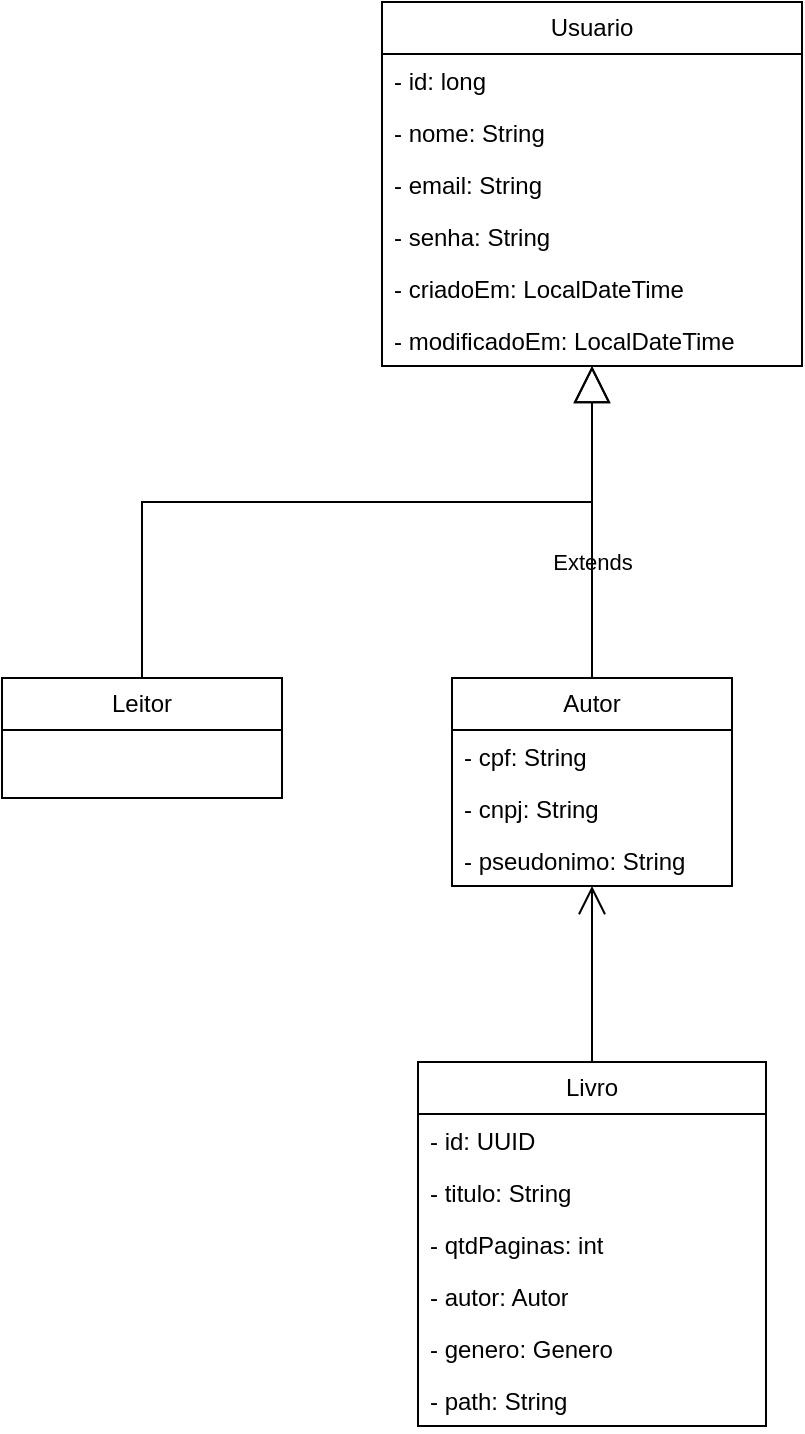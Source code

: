 <mxfile version="25.0.3">
  <diagram name="Página-1" id="kePlmxGpmtF4XziNF2wc">
    <mxGraphModel dx="1414" dy="865" grid="1" gridSize="10" guides="1" tooltips="1" connect="1" arrows="1" fold="1" page="1" pageScale="1" pageWidth="827" pageHeight="1169" math="0" shadow="0">
      <root>
        <mxCell id="0" />
        <mxCell id="1" parent="0" />
        <mxCell id="WqoEhId0y--rwxdPDdoJ-51" value="Usuario" style="swimlane;fontStyle=0;childLayout=stackLayout;horizontal=1;startSize=26;fillColor=none;horizontalStack=0;resizeParent=1;resizeParentMax=0;resizeLast=0;collapsible=1;marginBottom=0;whiteSpace=wrap;html=1;" parent="1" vertex="1">
          <mxGeometry x="270" y="330" width="210" height="182" as="geometry" />
        </mxCell>
        <mxCell id="WqoEhId0y--rwxdPDdoJ-65" value="- id: long&lt;div&gt;&lt;br&gt;&lt;/div&gt;" style="text;strokeColor=none;fillColor=none;align=left;verticalAlign=top;spacingLeft=4;spacingRight=4;overflow=hidden;rotatable=0;points=[[0,0.5],[1,0.5]];portConstraint=eastwest;whiteSpace=wrap;html=1;" parent="WqoEhId0y--rwxdPDdoJ-51" vertex="1">
          <mxGeometry y="26" width="210" height="26" as="geometry" />
        </mxCell>
        <mxCell id="WqoEhId0y--rwxdPDdoJ-67" value="- nome: String" style="text;strokeColor=none;fillColor=none;align=left;verticalAlign=top;spacingLeft=4;spacingRight=4;overflow=hidden;rotatable=0;points=[[0,0.5],[1,0.5]];portConstraint=eastwest;whiteSpace=wrap;html=1;" parent="WqoEhId0y--rwxdPDdoJ-51" vertex="1">
          <mxGeometry y="52" width="210" height="26" as="geometry" />
        </mxCell>
        <mxCell id="WqoEhId0y--rwxdPDdoJ-66" value="- email: String" style="text;strokeColor=none;fillColor=none;align=left;verticalAlign=top;spacingLeft=4;spacingRight=4;overflow=hidden;rotatable=0;points=[[0,0.5],[1,0.5]];portConstraint=eastwest;whiteSpace=wrap;html=1;" parent="WqoEhId0y--rwxdPDdoJ-51" vertex="1">
          <mxGeometry y="78" width="210" height="26" as="geometry" />
        </mxCell>
        <mxCell id="sg9ivTWK-DQkWy5VwYM8-1" value="- senha: String" style="text;strokeColor=none;fillColor=none;align=left;verticalAlign=top;spacingLeft=4;spacingRight=4;overflow=hidden;rotatable=0;points=[[0,0.5],[1,0.5]];portConstraint=eastwest;whiteSpace=wrap;html=1;" vertex="1" parent="WqoEhId0y--rwxdPDdoJ-51">
          <mxGeometry y="104" width="210" height="26" as="geometry" />
        </mxCell>
        <mxCell id="WqoEhId0y--rwxdPDdoJ-68" value="- criadoEm: LocalDateTime&amp;nbsp;" style="text;strokeColor=none;fillColor=none;align=left;verticalAlign=top;spacingLeft=4;spacingRight=4;overflow=hidden;rotatable=0;points=[[0,0.5],[1,0.5]];portConstraint=eastwest;whiteSpace=wrap;html=1;" parent="WqoEhId0y--rwxdPDdoJ-51" vertex="1">
          <mxGeometry y="130" width="210" height="26" as="geometry" />
        </mxCell>
        <mxCell id="WqoEhId0y--rwxdPDdoJ-69" value="- modificadoEm: LocalDateTime&amp;nbsp;" style="text;strokeColor=none;fillColor=none;align=left;verticalAlign=top;spacingLeft=4;spacingRight=4;overflow=hidden;rotatable=0;points=[[0,0.5],[1,0.5]];portConstraint=eastwest;whiteSpace=wrap;html=1;" parent="WqoEhId0y--rwxdPDdoJ-51" vertex="1">
          <mxGeometry y="156" width="210" height="26" as="geometry" />
        </mxCell>
        <mxCell id="WqoEhId0y--rwxdPDdoJ-55" value="Leitor" style="swimlane;fontStyle=0;childLayout=stackLayout;horizontal=1;startSize=26;fillColor=none;horizontalStack=0;resizeParent=1;resizeParentMax=0;resizeLast=0;collapsible=1;marginBottom=0;whiteSpace=wrap;html=1;" parent="1" vertex="1">
          <mxGeometry x="80" y="668" width="140" height="60" as="geometry" />
        </mxCell>
        <mxCell id="WqoEhId0y--rwxdPDdoJ-59" value="Autor" style="swimlane;fontStyle=0;childLayout=stackLayout;horizontal=1;startSize=26;fillColor=none;horizontalStack=0;resizeParent=1;resizeParentMax=0;resizeLast=0;collapsible=1;marginBottom=0;whiteSpace=wrap;html=1;" parent="1" vertex="1">
          <mxGeometry x="305" y="668" width="140" height="104" as="geometry" />
        </mxCell>
        <mxCell id="sg9ivTWK-DQkWy5VwYM8-2" value="- cpf: String" style="text;strokeColor=none;fillColor=none;align=left;verticalAlign=top;spacingLeft=4;spacingRight=4;overflow=hidden;rotatable=0;points=[[0,0.5],[1,0.5]];portConstraint=eastwest;whiteSpace=wrap;html=1;" vertex="1" parent="WqoEhId0y--rwxdPDdoJ-59">
          <mxGeometry y="26" width="140" height="26" as="geometry" />
        </mxCell>
        <mxCell id="sg9ivTWK-DQkWy5VwYM8-3" value="- cnpj: String" style="text;strokeColor=none;fillColor=none;align=left;verticalAlign=top;spacingLeft=4;spacingRight=4;overflow=hidden;rotatable=0;points=[[0,0.5],[1,0.5]];portConstraint=eastwest;whiteSpace=wrap;html=1;" vertex="1" parent="WqoEhId0y--rwxdPDdoJ-59">
          <mxGeometry y="52" width="140" height="26" as="geometry" />
        </mxCell>
        <mxCell id="sg9ivTWK-DQkWy5VwYM8-11" value="- pseudonimo: String" style="text;strokeColor=none;fillColor=none;align=left;verticalAlign=top;spacingLeft=4;spacingRight=4;overflow=hidden;rotatable=0;points=[[0,0.5],[1,0.5]];portConstraint=eastwest;whiteSpace=wrap;html=1;" vertex="1" parent="WqoEhId0y--rwxdPDdoJ-59">
          <mxGeometry y="78" width="140" height="26" as="geometry" />
        </mxCell>
        <mxCell id="WqoEhId0y--rwxdPDdoJ-63" value="Extends" style="endArrow=block;endSize=16;endFill=0;html=1;rounded=0;exitX=0.5;exitY=0;exitDx=0;exitDy=0;entryX=0.5;entryY=1;entryDx=0;entryDy=0;" parent="1" source="WqoEhId0y--rwxdPDdoJ-55" target="WqoEhId0y--rwxdPDdoJ-51" edge="1">
          <mxGeometry x="0.643" y="-30" width="160" relative="1" as="geometry">
            <mxPoint x="270" y="560" as="sourcePoint" />
            <mxPoint x="430" y="560" as="targetPoint" />
            <Array as="points">
              <mxPoint x="150" y="580" />
              <mxPoint x="375" y="580" />
            </Array>
            <mxPoint x="-30" y="30" as="offset" />
          </mxGeometry>
        </mxCell>
        <mxCell id="WqoEhId0y--rwxdPDdoJ-64" value="" style="endArrow=block;endSize=16;endFill=0;html=1;rounded=0;exitX=0.5;exitY=0;exitDx=0;exitDy=0;entryX=0.5;entryY=1;entryDx=0;entryDy=0;" parent="1" source="WqoEhId0y--rwxdPDdoJ-59" target="WqoEhId0y--rwxdPDdoJ-51" edge="1">
          <mxGeometry x="0.175" y="-65" width="160" relative="1" as="geometry">
            <mxPoint x="290" y="770" as="sourcePoint" />
            <mxPoint x="430" y="704" as="targetPoint" />
            <mxPoint as="offset" />
            <Array as="points" />
          </mxGeometry>
        </mxCell>
        <mxCell id="eKkH3kQy-4MjJsOFVCWz-5" value="Livro" style="swimlane;fontStyle=0;childLayout=stackLayout;horizontal=1;startSize=26;fillColor=none;horizontalStack=0;resizeParent=1;resizeParentMax=0;resizeLast=0;collapsible=1;marginBottom=0;whiteSpace=wrap;html=1;" parent="1" vertex="1">
          <mxGeometry x="288" y="860" width="174" height="182" as="geometry" />
        </mxCell>
        <mxCell id="eKkH3kQy-4MjJsOFVCWz-6" value="- id: UUID" style="text;strokeColor=none;fillColor=none;align=left;verticalAlign=top;spacingLeft=4;spacingRight=4;overflow=hidden;rotatable=0;points=[[0,0.5],[1,0.5]];portConstraint=eastwest;whiteSpace=wrap;html=1;" parent="eKkH3kQy-4MjJsOFVCWz-5" vertex="1">
          <mxGeometry y="26" width="174" height="26" as="geometry" />
        </mxCell>
        <mxCell id="eKkH3kQy-4MjJsOFVCWz-7" value="- titulo: String" style="text;strokeColor=none;fillColor=none;align=left;verticalAlign=top;spacingLeft=4;spacingRight=4;overflow=hidden;rotatable=0;points=[[0,0.5],[1,0.5]];portConstraint=eastwest;whiteSpace=wrap;html=1;" parent="eKkH3kQy-4MjJsOFVCWz-5" vertex="1">
          <mxGeometry y="52" width="174" height="26" as="geometry" />
        </mxCell>
        <mxCell id="eKkH3kQy-4MjJsOFVCWz-8" value="- qtdPaginas: int" style="text;strokeColor=none;fillColor=none;align=left;verticalAlign=top;spacingLeft=4;spacingRight=4;overflow=hidden;rotatable=0;points=[[0,0.5],[1,0.5]];portConstraint=eastwest;whiteSpace=wrap;html=1;" parent="eKkH3kQy-4MjJsOFVCWz-5" vertex="1">
          <mxGeometry y="78" width="174" height="26" as="geometry" />
        </mxCell>
        <mxCell id="eKkH3kQy-4MjJsOFVCWz-9" value="- autor: Autor&lt;div&gt;&lt;br&gt;&lt;/div&gt;" style="text;strokeColor=none;fillColor=none;align=left;verticalAlign=top;spacingLeft=4;spacingRight=4;overflow=hidden;rotatable=0;points=[[0,0.5],[1,0.5]];portConstraint=eastwest;whiteSpace=wrap;html=1;" parent="eKkH3kQy-4MjJsOFVCWz-5" vertex="1">
          <mxGeometry y="104" width="174" height="26" as="geometry" />
        </mxCell>
        <mxCell id="eKkH3kQy-4MjJsOFVCWz-14" value="- genero: Genero" style="text;strokeColor=none;fillColor=none;align=left;verticalAlign=top;spacingLeft=4;spacingRight=4;overflow=hidden;rotatable=0;points=[[0,0.5],[1,0.5]];portConstraint=eastwest;whiteSpace=wrap;html=1;" parent="eKkH3kQy-4MjJsOFVCWz-5" vertex="1">
          <mxGeometry y="130" width="174" height="26" as="geometry" />
        </mxCell>
        <mxCell id="eKkH3kQy-4MjJsOFVCWz-15" value="- path: String" style="text;strokeColor=none;fillColor=none;align=left;verticalAlign=top;spacingLeft=4;spacingRight=4;overflow=hidden;rotatable=0;points=[[0,0.5],[1,0.5]];portConstraint=eastwest;whiteSpace=wrap;html=1;" parent="eKkH3kQy-4MjJsOFVCWz-5" vertex="1">
          <mxGeometry y="156" width="174" height="26" as="geometry" />
        </mxCell>
        <mxCell id="eKkH3kQy-4MjJsOFVCWz-10" value="" style="endArrow=open;endFill=1;endSize=12;html=1;rounded=0;entryX=0.5;entryY=1;entryDx=0;entryDy=0;exitX=0.5;exitY=0;exitDx=0;exitDy=0;" parent="1" source="eKkH3kQy-4MjJsOFVCWz-5" target="WqoEhId0y--rwxdPDdoJ-59" edge="1">
          <mxGeometry width="160" relative="1" as="geometry">
            <mxPoint x="540" y="980" as="sourcePoint" />
            <mxPoint x="550" y="780" as="targetPoint" />
            <Array as="points" />
          </mxGeometry>
        </mxCell>
      </root>
    </mxGraphModel>
  </diagram>
</mxfile>
